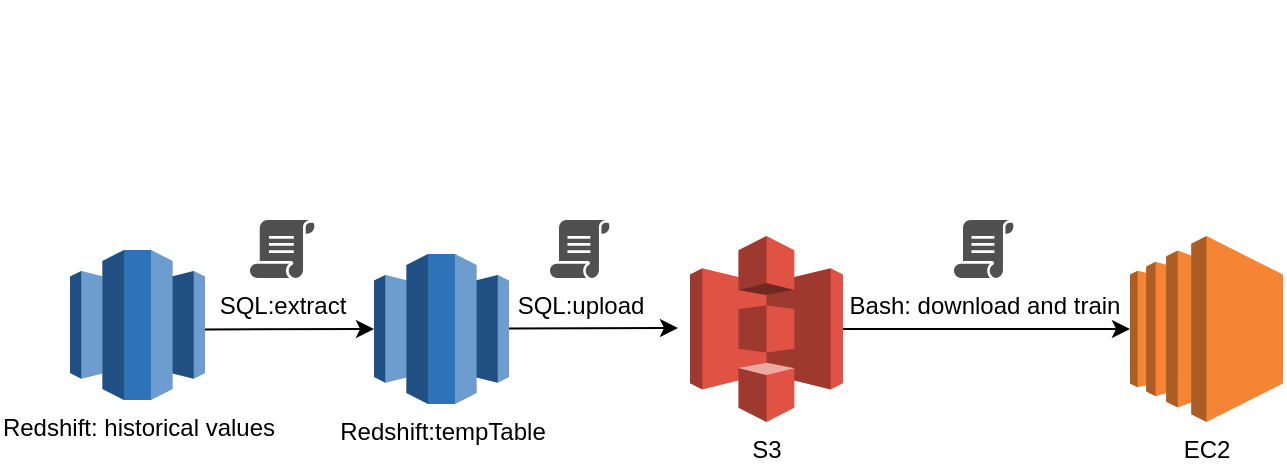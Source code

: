 <mxfile version="14.5.3" type="github">
  <diagram id="RsOzKb26HmQkT2XMpV6y" name="Page-1">
    <mxGraphModel dx="2116" dy="675" grid="1" gridSize="10" guides="1" tooltips="1" connect="1" arrows="1" fold="1" page="1" pageScale="1" pageWidth="850" pageHeight="1100" math="0" shadow="0">
      <root>
        <mxCell id="0" />
        <mxCell id="1" parent="0" />
        <mxCell id="4kcX4pw_G7o-YOA1KvZR-1" value="Redshift: historical values" style="outlineConnect=0;dashed=0;verticalLabelPosition=bottom;verticalAlign=top;align=center;html=1;shape=mxgraph.aws3.redshift;fillColor=#2E73B8;gradientColor=none;" vertex="1" parent="1">
          <mxGeometry x="10" y="225" width="67.5" height="75" as="geometry" />
        </mxCell>
        <mxCell id="4kcX4pw_G7o-YOA1KvZR-2" value="SQL:extract" style="pointerEvents=1;shadow=0;dashed=0;html=1;strokeColor=none;fillColor=#505050;labelPosition=center;verticalLabelPosition=bottom;verticalAlign=top;outlineConnect=0;align=center;shape=mxgraph.office.concepts.script;" vertex="1" parent="1">
          <mxGeometry x="100" y="210" width="32.5" height="29" as="geometry" />
        </mxCell>
        <mxCell id="4kcX4pw_G7o-YOA1KvZR-3" value="S3" style="outlineConnect=0;dashed=0;verticalLabelPosition=bottom;verticalAlign=top;align=center;html=1;shape=mxgraph.aws3.s3;fillColor=#E05243;gradientColor=none;" vertex="1" parent="1">
          <mxGeometry x="320" y="218" width="76.5" height="93" as="geometry" />
        </mxCell>
        <mxCell id="4kcX4pw_G7o-YOA1KvZR-4" value="EC2" style="outlineConnect=0;dashed=0;verticalLabelPosition=bottom;verticalAlign=top;align=center;html=1;shape=mxgraph.aws3.ec2;fillColor=#F58534;gradientColor=none;" vertex="1" parent="1">
          <mxGeometry x="540" y="218" width="76.5" height="93" as="geometry" />
        </mxCell>
        <mxCell id="4kcX4pw_G7o-YOA1KvZR-5" value="Redshift:tempTable" style="outlineConnect=0;dashed=0;verticalLabelPosition=bottom;verticalAlign=top;align=center;html=1;shape=mxgraph.aws3.redshift;fillColor=#2E73B8;gradientColor=none;" vertex="1" parent="1">
          <mxGeometry x="162" y="227" width="67.5" height="75" as="geometry" />
        </mxCell>
        <mxCell id="4kcX4pw_G7o-YOA1KvZR-6" value="SQL:upload" style="pointerEvents=1;shadow=0;dashed=0;html=1;strokeColor=none;fillColor=#505050;labelPosition=center;verticalLabelPosition=bottom;verticalAlign=top;outlineConnect=0;align=center;shape=mxgraph.office.concepts.script;" vertex="1" parent="1">
          <mxGeometry x="250" y="210" width="30" height="29" as="geometry" />
        </mxCell>
        <mxCell id="4kcX4pw_G7o-YOA1KvZR-7" value="Bash: download and train" style="pointerEvents=1;shadow=0;dashed=0;html=1;strokeColor=none;fillColor=#505050;labelPosition=center;verticalLabelPosition=bottom;verticalAlign=top;outlineConnect=0;align=center;shape=mxgraph.office.concepts.script;" vertex="1" parent="1">
          <mxGeometry x="452" y="210" width="30" height="29" as="geometry" />
        </mxCell>
        <mxCell id="4kcX4pw_G7o-YOA1KvZR-8" value="" style="endArrow=classic;html=1;exitX=1;exitY=0.53;exitDx=0;exitDy=0;exitPerimeter=0;entryX=0;entryY=0.5;entryDx=0;entryDy=0;entryPerimeter=0;" edge="1" parent="1" source="4kcX4pw_G7o-YOA1KvZR-1" target="4kcX4pw_G7o-YOA1KvZR-5">
          <mxGeometry width="50" height="50" relative="1" as="geometry">
            <mxPoint x="400" y="410" as="sourcePoint" />
            <mxPoint x="170" y="263" as="targetPoint" />
          </mxGeometry>
        </mxCell>
        <mxCell id="4kcX4pw_G7o-YOA1KvZR-9" value="" style="endArrow=classic;html=1;exitX=1;exitY=0.53;exitDx=0;exitDy=0;exitPerimeter=0;entryX=0;entryY=0.5;entryDx=0;entryDy=0;entryPerimeter=0;" edge="1" parent="1">
          <mxGeometry width="50" height="50" relative="1" as="geometry">
            <mxPoint x="229.5" y="264.25" as="sourcePoint" />
            <mxPoint x="314" y="264" as="targetPoint" />
          </mxGeometry>
        </mxCell>
        <mxCell id="4kcX4pw_G7o-YOA1KvZR-10" value="" style="endArrow=classic;html=1;exitX=1;exitY=0.5;exitDx=0;exitDy=0;exitPerimeter=0;" edge="1" parent="1" source="4kcX4pw_G7o-YOA1KvZR-3" target="4kcX4pw_G7o-YOA1KvZR-4">
          <mxGeometry width="50" height="50" relative="1" as="geometry">
            <mxPoint x="460" y="330.25" as="sourcePoint" />
            <mxPoint x="544.5" y="330" as="targetPoint" />
          </mxGeometry>
        </mxCell>
        <mxCell id="4kcX4pw_G7o-YOA1KvZR-11" value="" style="shape=image;html=1;verticalAlign=top;verticalLabelPosition=bottom;labelBackgroundColor=#ffffff;imageAspect=0;aspect=fixed;image=https://cdn3.iconfinder.com/data/icons/business-and-education-1/512/237_professor_student_scientist_teacher_school-128.png" vertex="1" parent="1">
          <mxGeometry x="260" y="100" width="88" height="88" as="geometry" />
        </mxCell>
      </root>
    </mxGraphModel>
  </diagram>
</mxfile>

